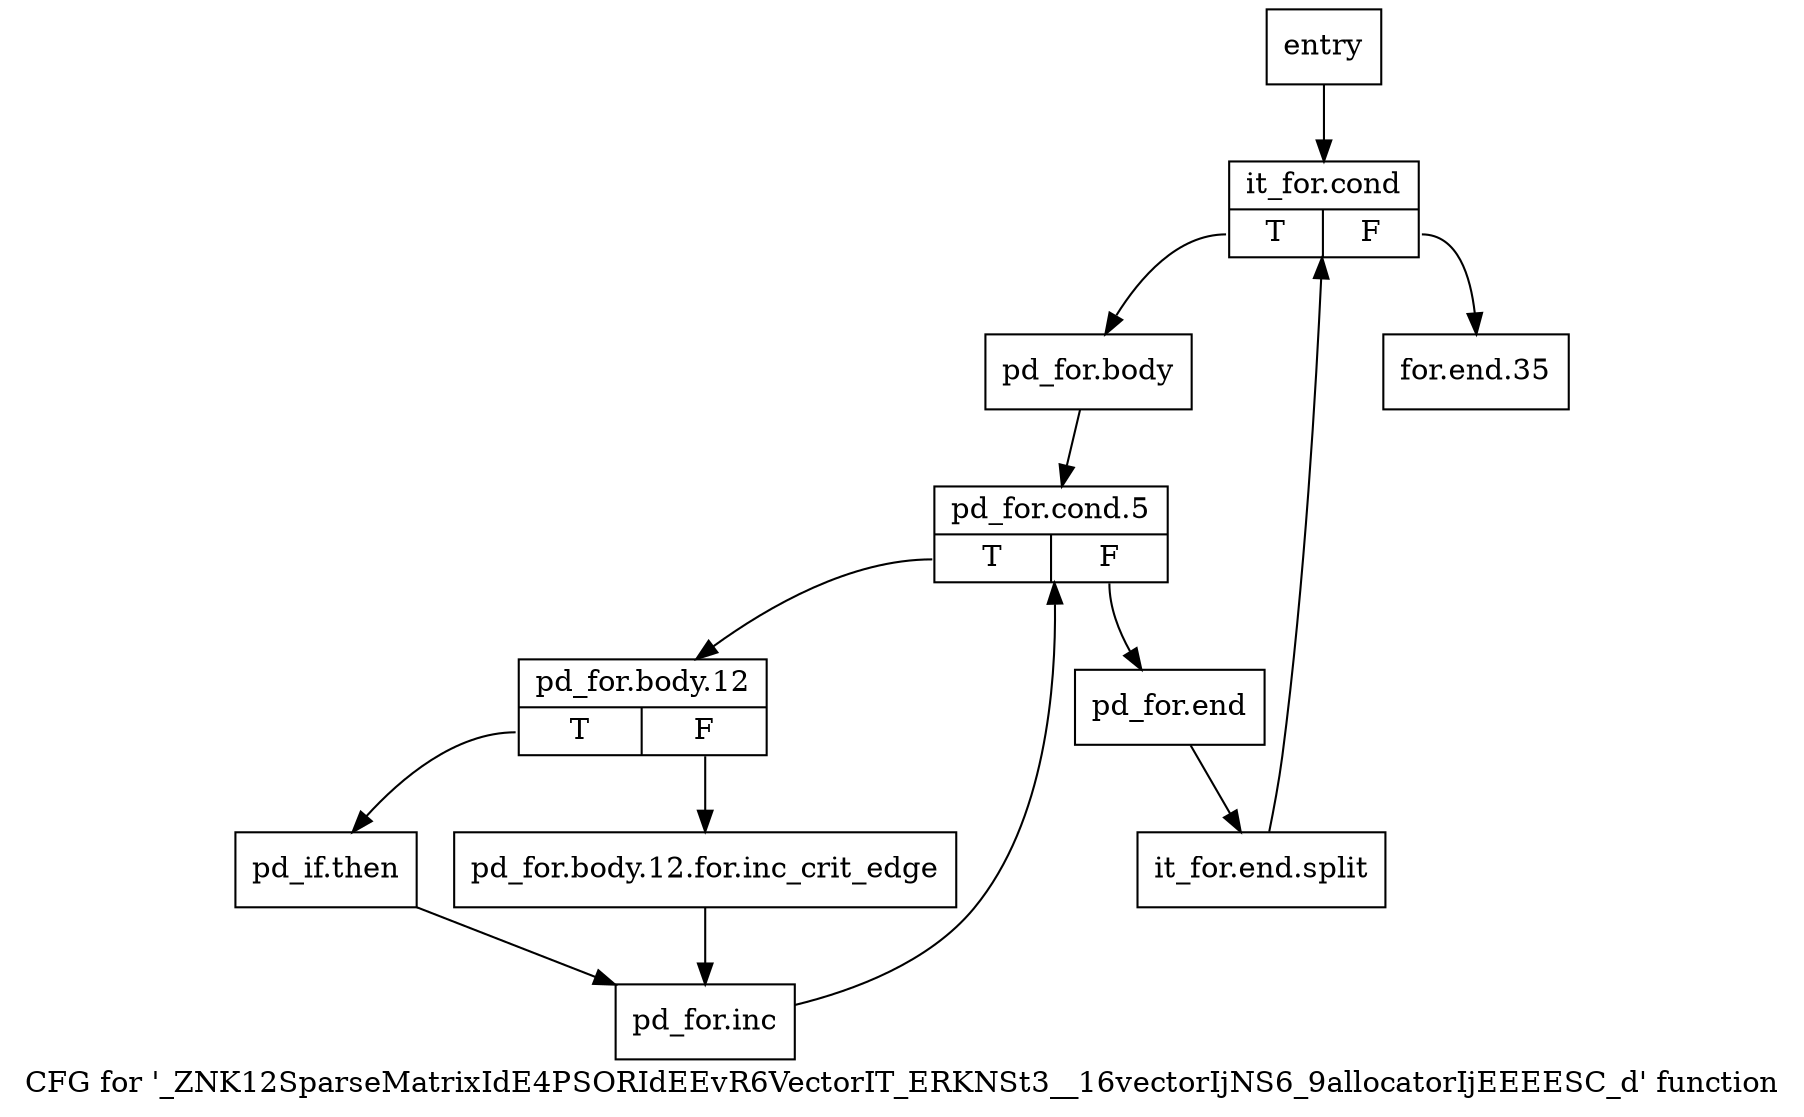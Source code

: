 digraph "CFG for '_ZNK12SparseMatrixIdE4PSORIdEEvR6VectorIT_ERKNSt3__16vectorIjNS6_9allocatorIjEEEESC_d' function" {
	label="CFG for '_ZNK12SparseMatrixIdE4PSORIdEEvR6VectorIT_ERKNSt3__16vectorIjNS6_9allocatorIjEEEESC_d' function";

	Node0x71a69b0 [shape=record,label="{entry}"];
	Node0x71a69b0 -> Node0x71a6a00;
	Node0x71a6a00 [shape=record,label="{it_for.cond|{<s0>T|<s1>F}}"];
	Node0x71a6a00:s0 -> Node0x71a6a50;
	Node0x71a6a00:s1 -> Node0x71a6c80;
	Node0x71a6a50 [shape=record,label="{pd_for.body}"];
	Node0x71a6a50 -> Node0x71a6aa0;
	Node0x71a6aa0 [shape=record,label="{pd_for.cond.5|{<s0>T|<s1>F}}"];
	Node0x71a6aa0:s0 -> Node0x71a6af0;
	Node0x71a6aa0:s1 -> Node0x71a6c30;
	Node0x71a6af0 [shape=record,label="{pd_for.body.12|{<s0>T|<s1>F}}"];
	Node0x71a6af0:s0 -> Node0x71a6b90;
	Node0x71a6af0:s1 -> Node0x71a6b40;
	Node0x71a6b40 [shape=record,label="{pd_for.body.12.for.inc_crit_edge}"];
	Node0x71a6b40 -> Node0x71a6be0;
	Node0x71a6b90 [shape=record,label="{pd_if.then}"];
	Node0x71a6b90 -> Node0x71a6be0;
	Node0x71a6be0 [shape=record,label="{pd_for.inc}"];
	Node0x71a6be0 -> Node0x71a6aa0;
	Node0x71a6c30 [shape=record,label="{pd_for.end}"];
	Node0x71a6c30 -> Node0xb1b8720;
	Node0xb1b8720 [shape=record,label="{it_for.end.split}"];
	Node0xb1b8720 -> Node0x71a6a00;
	Node0x71a6c80 [shape=record,label="{for.end.35}"];
}
